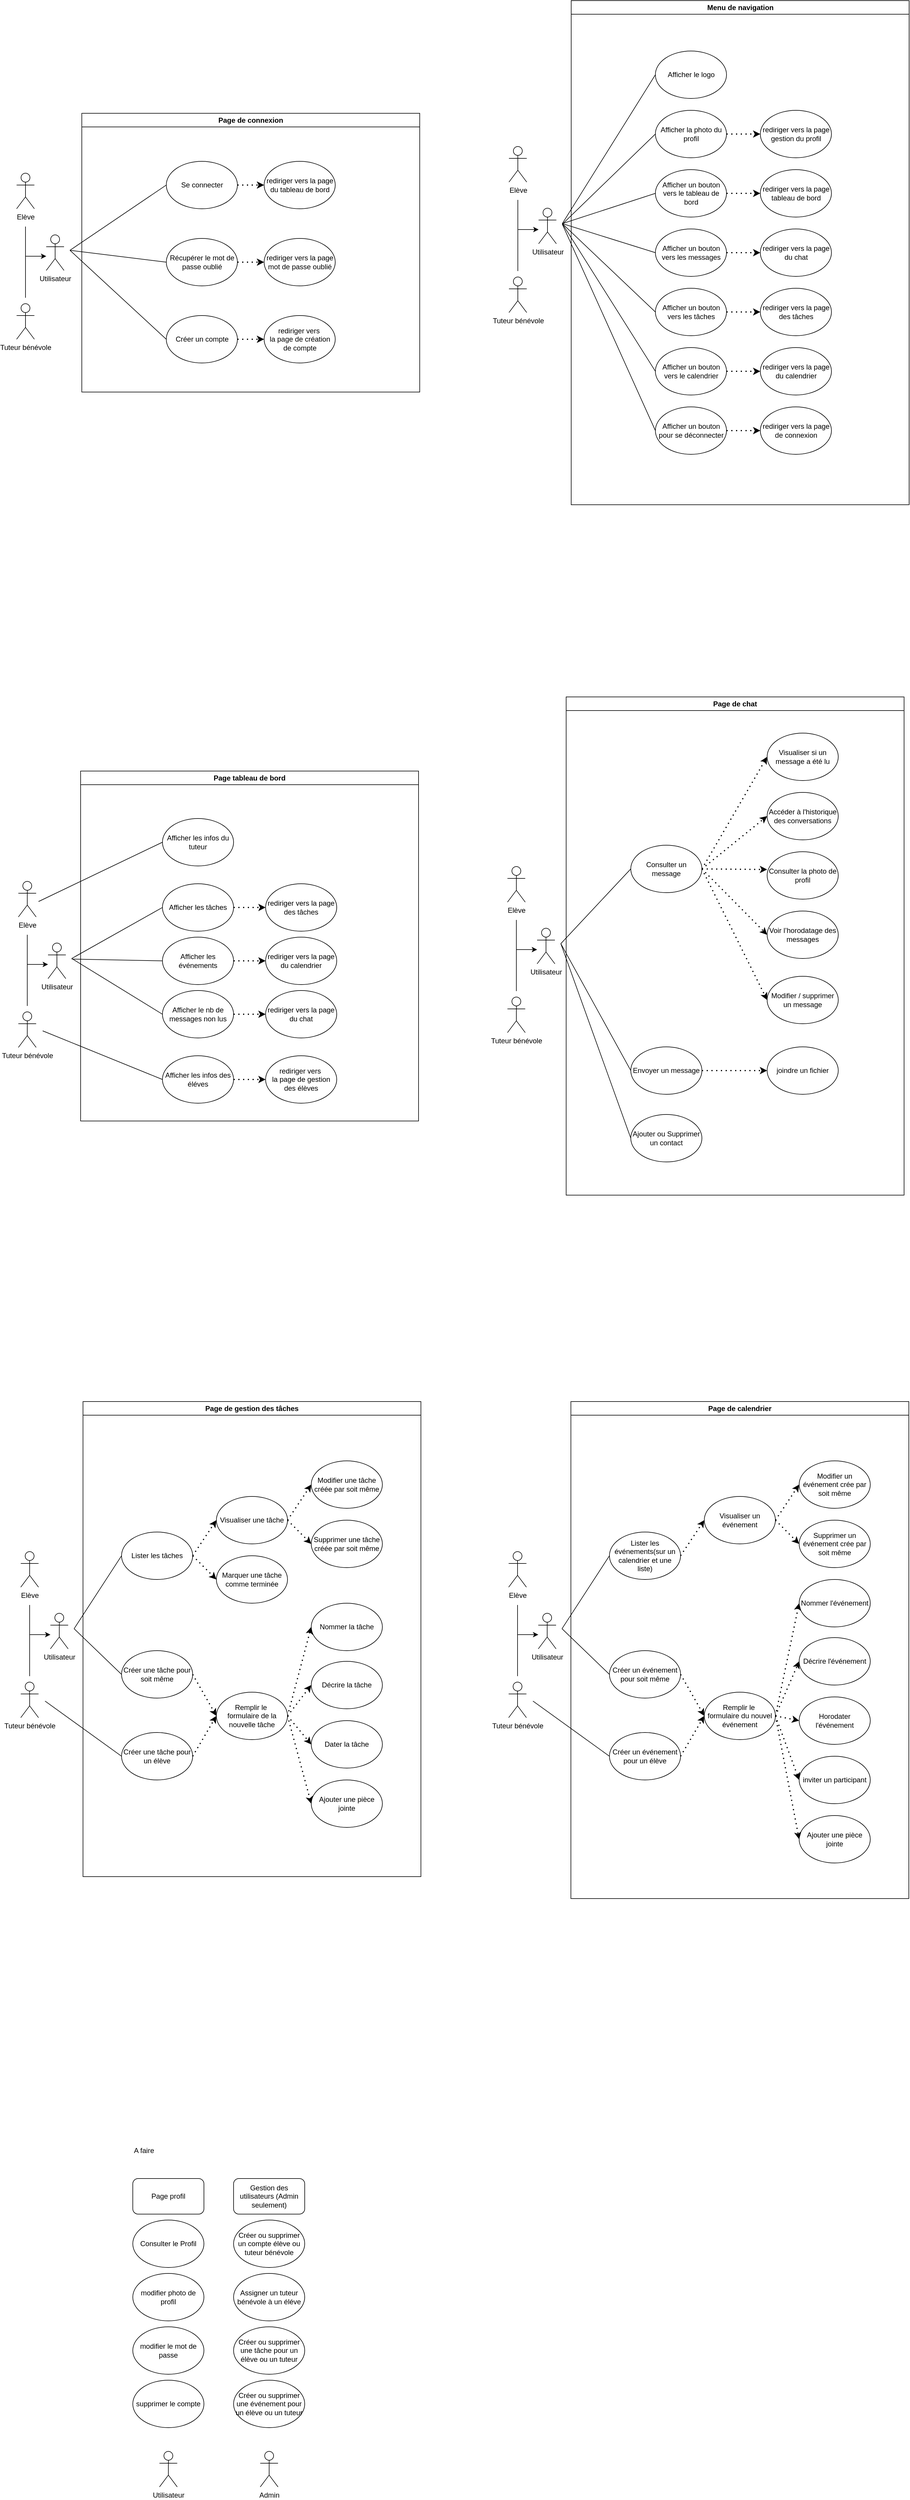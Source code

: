 <mxfile version="24.8.4">
  <diagram name="Page-1" id="br_4SVuqh9ynHlRk782M">
    <mxGraphModel dx="1687" dy="878" grid="1" gridSize="10" guides="1" tooltips="1" connect="1" arrows="1" fold="1" page="1" pageScale="1" pageWidth="827" pageHeight="1169" math="0" shadow="0">
      <root>
        <mxCell id="0" />
        <mxCell id="1" parent="0" />
        <mxCell id="RjCYwGnJJwhe2AQWPHOl-4" value="Page de connexion" style="swimlane;whiteSpace=wrap;html=1;" parent="1" vertex="1">
          <mxGeometry x="183" y="350" width="570" height="470" as="geometry">
            <mxRectangle x="190" y="1519" width="140" height="30" as="alternateBounds" />
          </mxGeometry>
        </mxCell>
        <mxCell id="RjCYwGnJJwhe2AQWPHOl-10" value="Se connecter" style="ellipse;whiteSpace=wrap;html=1;" parent="RjCYwGnJJwhe2AQWPHOl-4" vertex="1">
          <mxGeometry x="142.5" y="81" width="120" height="80" as="geometry" />
        </mxCell>
        <mxCell id="RjCYwGnJJwhe2AQWPHOl-11" value="Récupérer le mot de passe oublié" style="ellipse;whiteSpace=wrap;html=1;" parent="RjCYwGnJJwhe2AQWPHOl-4" vertex="1">
          <mxGeometry x="142.5" y="211" width="120" height="80" as="geometry" />
        </mxCell>
        <mxCell id="RjCYwGnJJwhe2AQWPHOl-12" value="Créer un compte" style="ellipse;whiteSpace=wrap;html=1;" parent="RjCYwGnJJwhe2AQWPHOl-4" vertex="1">
          <mxGeometry x="142.5" y="341" width="120" height="80" as="geometry" />
        </mxCell>
        <mxCell id="Z5YnmbhqOSZUManw7kxR-184" value="rediriger vers la page du tableau de bord" style="ellipse;whiteSpace=wrap;html=1;" vertex="1" parent="RjCYwGnJJwhe2AQWPHOl-4">
          <mxGeometry x="307.5" y="81" width="120" height="80" as="geometry" />
        </mxCell>
        <mxCell id="Z5YnmbhqOSZUManw7kxR-185" value="rediriger vers la page mot de passe oublié" style="ellipse;whiteSpace=wrap;html=1;" vertex="1" parent="RjCYwGnJJwhe2AQWPHOl-4">
          <mxGeometry x="307.5" y="211" width="120" height="80" as="geometry" />
        </mxCell>
        <mxCell id="Z5YnmbhqOSZUManw7kxR-186" value="&lt;div&gt;rediriger vers&amp;nbsp;&lt;/div&gt;&lt;div&gt;la page de création de compte&lt;/div&gt;" style="ellipse;whiteSpace=wrap;html=1;" vertex="1" parent="RjCYwGnJJwhe2AQWPHOl-4">
          <mxGeometry x="307.5" y="341" width="120" height="80" as="geometry" />
        </mxCell>
        <mxCell id="Z5YnmbhqOSZUManw7kxR-187" value="" style="endArrow=classic;dashed=1;html=1;dashPattern=1 3;strokeWidth=2;rounded=0;exitX=1;exitY=0.5;exitDx=0;exitDy=0;entryX=0;entryY=0.5;entryDx=0;entryDy=0;endFill=1;" edge="1" parent="RjCYwGnJJwhe2AQWPHOl-4" source="RjCYwGnJJwhe2AQWPHOl-10" target="Z5YnmbhqOSZUManw7kxR-184">
          <mxGeometry width="50" height="50" relative="1" as="geometry">
            <mxPoint x="237.5" y="89" as="sourcePoint" />
            <mxPoint x="347.5" as="targetPoint" />
          </mxGeometry>
        </mxCell>
        <mxCell id="Z5YnmbhqOSZUManw7kxR-188" value="" style="endArrow=classic;dashed=1;html=1;dashPattern=1 3;strokeWidth=2;rounded=0;exitX=1;exitY=0.5;exitDx=0;exitDy=0;entryX=0;entryY=0.5;entryDx=0;entryDy=0;endFill=1;" edge="1" parent="RjCYwGnJJwhe2AQWPHOl-4" source="RjCYwGnJJwhe2AQWPHOl-11" target="Z5YnmbhqOSZUManw7kxR-185">
          <mxGeometry width="50" height="50" relative="1" as="geometry">
            <mxPoint x="262.5" y="231" as="sourcePoint" />
            <mxPoint x="307.5" y="231" as="targetPoint" />
          </mxGeometry>
        </mxCell>
        <mxCell id="Z5YnmbhqOSZUManw7kxR-189" value="" style="endArrow=classic;dashed=1;html=1;dashPattern=1 3;strokeWidth=2;rounded=0;exitX=1;exitY=0.5;exitDx=0;exitDy=0;entryX=0;entryY=0.5;entryDx=0;entryDy=0;endFill=1;" edge="1" parent="RjCYwGnJJwhe2AQWPHOl-4" source="RjCYwGnJJwhe2AQWPHOl-12" target="Z5YnmbhqOSZUManw7kxR-186">
          <mxGeometry width="50" height="50" relative="1" as="geometry">
            <mxPoint x="272.5" y="351" as="sourcePoint" />
            <mxPoint x="317.5" y="351" as="targetPoint" />
          </mxGeometry>
        </mxCell>
        <mxCell id="RjCYwGnJJwhe2AQWPHOl-13" value="&lt;div&gt;Tuteur bénévole&lt;/div&gt;" style="shape=umlActor;verticalLabelPosition=bottom;verticalAlign=top;html=1;outlineConnect=0;" parent="1" vertex="1">
          <mxGeometry x="73" y="671" width="30" height="60" as="geometry" />
        </mxCell>
        <mxCell id="RjCYwGnJJwhe2AQWPHOl-14" value="Elève" style="shape=umlActor;verticalLabelPosition=bottom;verticalAlign=top;html=1;outlineConnect=0;" parent="1" vertex="1">
          <mxGeometry x="73" y="451" width="30" height="60" as="geometry" />
        </mxCell>
        <mxCell id="RjCYwGnJJwhe2AQWPHOl-15" value="Utilisateur" style="shape=umlActor;verticalLabelPosition=bottom;verticalAlign=top;html=1;outlineConnect=0;" parent="1" vertex="1">
          <mxGeometry x="123" y="555" width="30" height="60" as="geometry" />
        </mxCell>
        <mxCell id="RjCYwGnJJwhe2AQWPHOl-16" value="" style="endArrow=none;html=1;rounded=0;" parent="1" edge="1">
          <mxGeometry width="50" height="50" relative="1" as="geometry">
            <mxPoint x="88" y="661" as="sourcePoint" />
            <mxPoint x="88" y="541" as="targetPoint" />
          </mxGeometry>
        </mxCell>
        <mxCell id="RjCYwGnJJwhe2AQWPHOl-17" value="" style="endArrow=classic;html=1;rounded=0;" parent="1" edge="1">
          <mxGeometry width="50" height="50" relative="1" as="geometry">
            <mxPoint x="88" y="591" as="sourcePoint" />
            <mxPoint x="123" y="591" as="targetPoint" />
          </mxGeometry>
        </mxCell>
        <mxCell id="RjCYwGnJJwhe2AQWPHOl-18" value="" style="endArrow=none;html=1;rounded=0;endFill=0;entryX=0;entryY=0.5;entryDx=0;entryDy=0;" parent="1" target="RjCYwGnJJwhe2AQWPHOl-10" edge="1">
          <mxGeometry width="50" height="50" relative="1" as="geometry">
            <mxPoint x="163" y="581" as="sourcePoint" />
            <mxPoint x="393" y="471" as="targetPoint" />
          </mxGeometry>
        </mxCell>
        <mxCell id="RjCYwGnJJwhe2AQWPHOl-19" value="" style="endArrow=none;html=1;rounded=0;endFill=0;entryX=0;entryY=0.5;entryDx=0;entryDy=0;" parent="1" target="RjCYwGnJJwhe2AQWPHOl-11" edge="1">
          <mxGeometry width="50" height="50" relative="1" as="geometry">
            <mxPoint x="163" y="581" as="sourcePoint" />
            <mxPoint x="393" y="591" as="targetPoint" />
          </mxGeometry>
        </mxCell>
        <mxCell id="RjCYwGnJJwhe2AQWPHOl-20" value="" style="endArrow=none;html=1;rounded=0;endFill=0;entryX=0;entryY=0.5;entryDx=0;entryDy=0;" parent="1" target="RjCYwGnJJwhe2AQWPHOl-12" edge="1">
          <mxGeometry width="50" height="50" relative="1" as="geometry">
            <mxPoint x="163" y="581" as="sourcePoint" />
            <mxPoint x="393" y="731" as="targetPoint" />
          </mxGeometry>
        </mxCell>
        <mxCell id="RjCYwGnJJwhe2AQWPHOl-37" value="Page de chat" style="swimlane;whiteSpace=wrap;html=1;" parent="1" vertex="1">
          <mxGeometry x="1000" y="1334" width="570" height="840" as="geometry">
            <mxRectangle x="1011" y="1519" width="140" height="30" as="alternateBounds" />
          </mxGeometry>
        </mxCell>
        <mxCell id="RjCYwGnJJwhe2AQWPHOl-50" value="Accéder à l&#39;historique des conversations" style="ellipse;whiteSpace=wrap;html=1;" parent="RjCYwGnJJwhe2AQWPHOl-37" vertex="1">
          <mxGeometry x="339" y="161" width="120" height="80" as="geometry" />
        </mxCell>
        <mxCell id="RjCYwGnJJwhe2AQWPHOl-51" value="Ajouter ou Supprimer un contact" style="ellipse;whiteSpace=wrap;html=1;" parent="RjCYwGnJJwhe2AQWPHOl-37" vertex="1">
          <mxGeometry x="109" y="704" width="120" height="80" as="geometry" />
        </mxCell>
        <mxCell id="RjCYwGnJJwhe2AQWPHOl-52" value="Consulter la photo de profil" style="ellipse;whiteSpace=wrap;html=1;" parent="RjCYwGnJJwhe2AQWPHOl-37" vertex="1">
          <mxGeometry x="339" y="261" width="120" height="80" as="geometry" />
        </mxCell>
        <mxCell id="RjCYwGnJJwhe2AQWPHOl-53" value="Visualiser si un message a été lu" style="ellipse;whiteSpace=wrap;html=1;" parent="RjCYwGnJJwhe2AQWPHOl-37" vertex="1">
          <mxGeometry x="339" y="61" width="120" height="80" as="geometry" />
        </mxCell>
        <mxCell id="RjCYwGnJJwhe2AQWPHOl-54" value="Voir l’horodatage des messages" style="ellipse;whiteSpace=wrap;html=1;" parent="RjCYwGnJJwhe2AQWPHOl-37" vertex="1">
          <mxGeometry x="339" y="361" width="120" height="80" as="geometry" />
        </mxCell>
        <mxCell id="RjCYwGnJJwhe2AQWPHOl-56" value="Consulter un message" style="ellipse;whiteSpace=wrap;html=1;" parent="RjCYwGnJJwhe2AQWPHOl-37" vertex="1">
          <mxGeometry x="109" y="250" width="120" height="80" as="geometry" />
        </mxCell>
        <mxCell id="RjCYwGnJJwhe2AQWPHOl-57" value="" style="endArrow=classic;dashed=1;html=1;dashPattern=1 3;strokeWidth=2;rounded=0;exitX=1;exitY=0.5;exitDx=0;exitDy=0;entryX=0;entryY=0.5;entryDx=0;entryDy=0;endFill=1;" parent="RjCYwGnJJwhe2AQWPHOl-37" source="RjCYwGnJJwhe2AQWPHOl-56" target="RjCYwGnJJwhe2AQWPHOl-53" edge="1">
          <mxGeometry width="50" height="50" relative="1" as="geometry">
            <mxPoint x="269" y="131" as="sourcePoint" />
            <mxPoint x="319" y="81" as="targetPoint" />
          </mxGeometry>
        </mxCell>
        <mxCell id="RjCYwGnJJwhe2AQWPHOl-58" value="" style="endArrow=classic;dashed=1;html=1;dashPattern=1 3;strokeWidth=2;rounded=0;exitX=1;exitY=0.5;exitDx=0;exitDy=0;entryX=0;entryY=0.5;entryDx=0;entryDy=0;endFill=1;" parent="RjCYwGnJJwhe2AQWPHOl-37" source="RjCYwGnJJwhe2AQWPHOl-56" target="RjCYwGnJJwhe2AQWPHOl-50" edge="1">
          <mxGeometry width="50" height="50" relative="1" as="geometry">
            <mxPoint x="240" y="235" as="sourcePoint" />
            <mxPoint x="349" y="201" as="targetPoint" />
          </mxGeometry>
        </mxCell>
        <mxCell id="RjCYwGnJJwhe2AQWPHOl-59" value="" style="endArrow=classic;dashed=1;html=1;dashPattern=1 3;strokeWidth=2;rounded=0;exitX=1;exitY=0.5;exitDx=0;exitDy=0;entryX=0;entryY=0.375;entryDx=0;entryDy=0;entryPerimeter=0;endFill=1;" parent="RjCYwGnJJwhe2AQWPHOl-37" source="RjCYwGnJJwhe2AQWPHOl-56" target="RjCYwGnJJwhe2AQWPHOl-52" edge="1">
          <mxGeometry width="50" height="50" relative="1" as="geometry">
            <mxPoint x="240" y="245" as="sourcePoint" />
            <mxPoint x="349" y="211" as="targetPoint" />
          </mxGeometry>
        </mxCell>
        <mxCell id="RjCYwGnJJwhe2AQWPHOl-60" value="" style="endArrow=classic;dashed=1;html=1;dashPattern=1 3;strokeWidth=2;rounded=0;exitX=1;exitY=0.5;exitDx=0;exitDy=0;entryX=0;entryY=0.5;entryDx=0;entryDy=0;endFill=1;" parent="RjCYwGnJJwhe2AQWPHOl-37" source="RjCYwGnJJwhe2AQWPHOl-56" target="RjCYwGnJJwhe2AQWPHOl-54" edge="1">
          <mxGeometry width="50" height="50" relative="1" as="geometry">
            <mxPoint x="240" y="245" as="sourcePoint" />
            <mxPoint x="349" y="301" as="targetPoint" />
          </mxGeometry>
        </mxCell>
        <mxCell id="RjCYwGnJJwhe2AQWPHOl-49" value="Envoyer un message" style="ellipse;whiteSpace=wrap;html=1;" parent="RjCYwGnJJwhe2AQWPHOl-37" vertex="1">
          <mxGeometry x="109" y="590" width="120" height="80" as="geometry" />
        </mxCell>
        <mxCell id="Z5YnmbhqOSZUManw7kxR-1" value="Modifier / supprimer un message" style="ellipse;whiteSpace=wrap;html=1;" vertex="1" parent="RjCYwGnJJwhe2AQWPHOl-37">
          <mxGeometry x="339" y="471" width="120" height="80" as="geometry" />
        </mxCell>
        <mxCell id="Z5YnmbhqOSZUManw7kxR-2" value="" style="endArrow=classic;dashed=1;html=1;dashPattern=1 3;strokeWidth=2;rounded=0;exitX=1;exitY=0.5;exitDx=0;exitDy=0;entryX=0;entryY=0.5;entryDx=0;entryDy=0;endFill=1;" edge="1" parent="RjCYwGnJJwhe2AQWPHOl-37" source="RjCYwGnJJwhe2AQWPHOl-56" target="Z5YnmbhqOSZUManw7kxR-1">
          <mxGeometry width="50" height="50" relative="1" as="geometry">
            <mxPoint x="219" y="318" as="sourcePoint" />
            <mxPoint x="329" y="484" as="targetPoint" />
          </mxGeometry>
        </mxCell>
        <mxCell id="Z5YnmbhqOSZUManw7kxR-4" value="joindre un fichier" style="ellipse;whiteSpace=wrap;html=1;" vertex="1" parent="RjCYwGnJJwhe2AQWPHOl-37">
          <mxGeometry x="339" y="590" width="120" height="80" as="geometry" />
        </mxCell>
        <mxCell id="Z5YnmbhqOSZUManw7kxR-5" value="" style="endArrow=classic;dashed=1;html=1;dashPattern=1 3;strokeWidth=2;rounded=0;exitX=1;exitY=0.5;exitDx=0;exitDy=0;entryX=0;entryY=0.5;entryDx=0;entryDy=0;endFill=1;" edge="1" parent="RjCYwGnJJwhe2AQWPHOl-37" source="RjCYwGnJJwhe2AQWPHOl-49" target="Z5YnmbhqOSZUManw7kxR-4">
          <mxGeometry width="50" height="50" relative="1" as="geometry">
            <mxPoint x="199" y="301" as="sourcePoint" />
            <mxPoint x="309" y="577" as="targetPoint" />
          </mxGeometry>
        </mxCell>
        <mxCell id="RjCYwGnJJwhe2AQWPHOl-41" value="&lt;div&gt;Tuteur bénévole&lt;/div&gt;" style="shape=umlActor;verticalLabelPosition=bottom;verticalAlign=top;html=1;outlineConnect=0;" parent="1" vertex="1">
          <mxGeometry x="901" y="1840" width="30" height="60" as="geometry" />
        </mxCell>
        <mxCell id="RjCYwGnJJwhe2AQWPHOl-42" value="Elève" style="shape=umlActor;verticalLabelPosition=bottom;verticalAlign=top;html=1;outlineConnect=0;" parent="1" vertex="1">
          <mxGeometry x="901" y="1620" width="30" height="60" as="geometry" />
        </mxCell>
        <mxCell id="RjCYwGnJJwhe2AQWPHOl-43" value="Utilisateur" style="shape=umlActor;verticalLabelPosition=bottom;verticalAlign=top;html=1;outlineConnect=0;" parent="1" vertex="1">
          <mxGeometry x="951" y="1724" width="30" height="60" as="geometry" />
        </mxCell>
        <mxCell id="RjCYwGnJJwhe2AQWPHOl-44" value="" style="endArrow=none;html=1;rounded=0;" parent="1" edge="1">
          <mxGeometry width="50" height="50" relative="1" as="geometry">
            <mxPoint x="916" y="1830" as="sourcePoint" />
            <mxPoint x="916" y="1710" as="targetPoint" />
          </mxGeometry>
        </mxCell>
        <mxCell id="RjCYwGnJJwhe2AQWPHOl-45" value="" style="endArrow=classic;html=1;rounded=0;" parent="1" edge="1">
          <mxGeometry width="50" height="50" relative="1" as="geometry">
            <mxPoint x="916" y="1760" as="sourcePoint" />
            <mxPoint x="951" y="1760" as="targetPoint" />
          </mxGeometry>
        </mxCell>
        <mxCell id="RjCYwGnJJwhe2AQWPHOl-46" value="" style="endArrow=none;html=1;rounded=0;endFill=0;entryX=0;entryY=0.5;entryDx=0;entryDy=0;" parent="1" target="RjCYwGnJJwhe2AQWPHOl-49" edge="1">
          <mxGeometry width="50" height="50" relative="1" as="geometry">
            <mxPoint x="991" y="1750" as="sourcePoint" />
            <mxPoint x="1040" y="1710" as="targetPoint" />
          </mxGeometry>
        </mxCell>
        <mxCell id="RjCYwGnJJwhe2AQWPHOl-47" value="" style="endArrow=none;html=1;rounded=0;endFill=0;entryX=0;entryY=0.5;entryDx=0;entryDy=0;" parent="1" target="RjCYwGnJJwhe2AQWPHOl-56" edge="1">
          <mxGeometry width="50" height="50" relative="1" as="geometry">
            <mxPoint x="991" y="1750" as="sourcePoint" />
            <mxPoint x="1040" y="1750" as="targetPoint" />
          </mxGeometry>
        </mxCell>
        <mxCell id="RjCYwGnJJwhe2AQWPHOl-48" value="" style="endArrow=none;html=1;rounded=0;endFill=0;entryX=0;entryY=0.5;entryDx=0;entryDy=0;" parent="1" target="RjCYwGnJJwhe2AQWPHOl-51" edge="1">
          <mxGeometry width="50" height="50" relative="1" as="geometry">
            <mxPoint x="991" y="1750" as="sourcePoint" />
            <mxPoint x="1040" y="1790" as="targetPoint" />
          </mxGeometry>
        </mxCell>
        <mxCell id="Z5YnmbhqOSZUManw7kxR-7" value="Page de gestion des tâches" style="swimlane;whiteSpace=wrap;html=1;" vertex="1" parent="1">
          <mxGeometry x="185" y="2522" width="570" height="801" as="geometry">
            <mxRectangle x="1011" y="1519" width="140" height="30" as="alternateBounds" />
          </mxGeometry>
        </mxCell>
        <mxCell id="Z5YnmbhqOSZUManw7kxR-14" value="" style="endArrow=classic;dashed=1;html=1;dashPattern=1 3;strokeWidth=2;rounded=0;exitX=1;exitY=0.5;exitDx=0;exitDy=0;entryX=0;entryY=0.5;entryDx=0;entryDy=0;endFill=1;" edge="1" parent="Z5YnmbhqOSZUManw7kxR-7" source="Z5YnmbhqOSZUManw7kxR-31" target="Z5YnmbhqOSZUManw7kxR-32">
          <mxGeometry width="50" height="50" relative="1" as="geometry">
            <mxPoint x="238" y="272" as="sourcePoint" />
            <mxPoint x="348" y="83" as="targetPoint" />
          </mxGeometry>
        </mxCell>
        <mxCell id="Z5YnmbhqOSZUManw7kxR-15" value="" style="endArrow=classic;dashed=1;html=1;dashPattern=1 3;strokeWidth=2;rounded=0;exitX=1;exitY=0.5;exitDx=0;exitDy=0;entryX=0;entryY=0.5;entryDx=0;entryDy=0;endFill=1;" edge="1" parent="Z5YnmbhqOSZUManw7kxR-7" source="Z5YnmbhqOSZUManw7kxR-31" target="Z5YnmbhqOSZUManw7kxR-36">
          <mxGeometry width="50" height="50" relative="1" as="geometry">
            <mxPoint x="238" y="272" as="sourcePoint" />
            <mxPoint x="348" y="183" as="targetPoint" />
          </mxGeometry>
        </mxCell>
        <mxCell id="Z5YnmbhqOSZUManw7kxR-31" value="Lister les tâches" style="ellipse;whiteSpace=wrap;html=1;" vertex="1" parent="Z5YnmbhqOSZUManw7kxR-7">
          <mxGeometry x="65" y="220" width="120" height="80" as="geometry" />
        </mxCell>
        <mxCell id="Z5YnmbhqOSZUManw7kxR-32" value="Visualiser une tâche" style="ellipse;whiteSpace=wrap;html=1;" vertex="1" parent="Z5YnmbhqOSZUManw7kxR-7">
          <mxGeometry x="225" y="160" width="120" height="80" as="geometry" />
        </mxCell>
        <mxCell id="Z5YnmbhqOSZUManw7kxR-33" value="Créer une tâche pour un élève" style="ellipse;whiteSpace=wrap;html=1;" vertex="1" parent="Z5YnmbhqOSZUManw7kxR-7">
          <mxGeometry x="65" y="558" width="120" height="80" as="geometry" />
        </mxCell>
        <mxCell id="Z5YnmbhqOSZUManw7kxR-36" value="Marquer une tâche comme terminée" style="ellipse;whiteSpace=wrap;html=1;" vertex="1" parent="Z5YnmbhqOSZUManw7kxR-7">
          <mxGeometry x="225" y="260" width="120" height="80" as="geometry" />
        </mxCell>
        <mxCell id="Z5YnmbhqOSZUManw7kxR-35" value="Créer une tâche pour soit même" style="ellipse;whiteSpace=wrap;html=1;" vertex="1" parent="Z5YnmbhqOSZUManw7kxR-7">
          <mxGeometry x="65" y="420" width="120" height="80" as="geometry" />
        </mxCell>
        <mxCell id="Z5YnmbhqOSZUManw7kxR-39" value="Ajouter une pièce jointe" style="ellipse;whiteSpace=wrap;html=1;" vertex="1" parent="Z5YnmbhqOSZUManw7kxR-7">
          <mxGeometry x="385" y="638" width="120" height="80" as="geometry" />
        </mxCell>
        <mxCell id="Z5YnmbhqOSZUManw7kxR-40" value="Décrire la tâche" style="ellipse;whiteSpace=wrap;html=1;" vertex="1" parent="Z5YnmbhqOSZUManw7kxR-7">
          <mxGeometry x="385" y="438" width="120" height="80" as="geometry" />
        </mxCell>
        <mxCell id="Z5YnmbhqOSZUManw7kxR-41" value="Nommer la tâche" style="ellipse;whiteSpace=wrap;html=1;" vertex="1" parent="Z5YnmbhqOSZUManw7kxR-7">
          <mxGeometry x="385" y="340" width="120" height="80" as="geometry" />
        </mxCell>
        <mxCell id="Z5YnmbhqOSZUManw7kxR-44" value="" style="endArrow=classic;dashed=1;html=1;dashPattern=1 3;strokeWidth=2;rounded=0;endFill=1;exitX=1;exitY=0.5;exitDx=0;exitDy=0;entryX=0;entryY=0.5;entryDx=0;entryDy=0;" edge="1" parent="Z5YnmbhqOSZUManw7kxR-7" source="Z5YnmbhqOSZUManw7kxR-60" target="Z5YnmbhqOSZUManw7kxR-41">
          <mxGeometry width="50" height="50" relative="1" as="geometry">
            <mxPoint x="245" y="388.67" as="sourcePoint" />
            <mxPoint x="355" y="388.67" as="targetPoint" />
          </mxGeometry>
        </mxCell>
        <mxCell id="Z5YnmbhqOSZUManw7kxR-45" value="" style="endArrow=classic;dashed=1;html=1;dashPattern=1 3;strokeWidth=2;rounded=0;endFill=1;exitX=1;exitY=0.5;exitDx=0;exitDy=0;entryX=0;entryY=0.5;entryDx=0;entryDy=0;" edge="1" parent="Z5YnmbhqOSZUManw7kxR-7" source="Z5YnmbhqOSZUManw7kxR-60" target="Z5YnmbhqOSZUManw7kxR-40">
          <mxGeometry width="50" height="50" relative="1" as="geometry">
            <mxPoint x="245" y="410" as="sourcePoint" />
            <mxPoint x="355" y="340" as="targetPoint" />
          </mxGeometry>
        </mxCell>
        <mxCell id="Z5YnmbhqOSZUManw7kxR-46" value="" style="endArrow=classic;dashed=1;html=1;dashPattern=1 3;strokeWidth=2;rounded=0;endFill=1;exitX=1;exitY=0.5;exitDx=0;exitDy=0;entryX=0;entryY=0.5;entryDx=0;entryDy=0;" edge="1" parent="Z5YnmbhqOSZUManw7kxR-7" source="Z5YnmbhqOSZUManw7kxR-60" target="Z5YnmbhqOSZUManw7kxR-39">
          <mxGeometry width="50" height="50" relative="1" as="geometry">
            <mxPoint x="233" y="450" as="sourcePoint" />
            <mxPoint x="343" y="480" as="targetPoint" />
          </mxGeometry>
        </mxCell>
        <mxCell id="Z5YnmbhqOSZUManw7kxR-47" value="Dater la tâche" style="ellipse;whiteSpace=wrap;html=1;" vertex="1" parent="Z5YnmbhqOSZUManw7kxR-7">
          <mxGeometry x="385" y="538" width="120" height="80" as="geometry" />
        </mxCell>
        <mxCell id="Z5YnmbhqOSZUManw7kxR-48" value="" style="endArrow=classic;dashed=1;html=1;dashPattern=1 3;strokeWidth=2;rounded=0;endFill=1;exitX=1;exitY=0.5;exitDx=0;exitDy=0;entryX=0;entryY=0.5;entryDx=0;entryDy=0;" edge="1" parent="Z5YnmbhqOSZUManw7kxR-7" source="Z5YnmbhqOSZUManw7kxR-60" target="Z5YnmbhqOSZUManw7kxR-47">
          <mxGeometry width="50" height="50" relative="1" as="geometry">
            <mxPoint x="275" y="430" as="sourcePoint" />
            <mxPoint x="385" y="670" as="targetPoint" />
          </mxGeometry>
        </mxCell>
        <mxCell id="Z5YnmbhqOSZUManw7kxR-37" value="Modifier une tâche créée par soit même" style="ellipse;whiteSpace=wrap;html=1;" vertex="1" parent="Z5YnmbhqOSZUManw7kxR-7">
          <mxGeometry x="385" y="100" width="120" height="80" as="geometry" />
        </mxCell>
        <mxCell id="Z5YnmbhqOSZUManw7kxR-17" value="" style="endArrow=classic;dashed=1;html=1;dashPattern=1 3;strokeWidth=2;rounded=0;exitX=1;exitY=0.5;exitDx=0;exitDy=0;entryX=0;entryY=0.5;entryDx=0;entryDy=0;endFill=1;" edge="1" parent="Z5YnmbhqOSZUManw7kxR-7" source="Z5YnmbhqOSZUManw7kxR-32" target="Z5YnmbhqOSZUManw7kxR-37">
          <mxGeometry width="50" height="50" relative="1" as="geometry">
            <mxPoint x="238" y="272" as="sourcePoint" />
            <mxPoint x="348" y="383" as="targetPoint" />
          </mxGeometry>
        </mxCell>
        <mxCell id="Z5YnmbhqOSZUManw7kxR-34" value="Supprimer une tâche créée par soit même" style="ellipse;whiteSpace=wrap;html=1;" vertex="1" parent="Z5YnmbhqOSZUManw7kxR-7">
          <mxGeometry x="385" y="200" width="120" height="80" as="geometry" />
        </mxCell>
        <mxCell id="Z5YnmbhqOSZUManw7kxR-20" value="" style="endArrow=classic;dashed=1;html=1;dashPattern=1 3;strokeWidth=2;rounded=0;exitX=1;exitY=0.5;exitDx=0;exitDy=0;endFill=1;entryX=0;entryY=0.5;entryDx=0;entryDy=0;" edge="1" parent="Z5YnmbhqOSZUManw7kxR-7" source="Z5YnmbhqOSZUManw7kxR-32" target="Z5YnmbhqOSZUManw7kxR-34">
          <mxGeometry width="50" height="50" relative="1" as="geometry">
            <mxPoint x="238" y="272" as="sourcePoint" />
            <mxPoint x="345" y="500" as="targetPoint" />
          </mxGeometry>
        </mxCell>
        <mxCell id="Z5YnmbhqOSZUManw7kxR-56" value="" style="endArrow=classic;dashed=1;html=1;dashPattern=1 3;strokeWidth=2;rounded=0;endFill=1;exitX=1;exitY=0.5;exitDx=0;exitDy=0;entryX=0;entryY=0.5;entryDx=0;entryDy=0;" edge="1" parent="Z5YnmbhqOSZUManw7kxR-7" source="Z5YnmbhqOSZUManw7kxR-33" target="Z5YnmbhqOSZUManw7kxR-60">
          <mxGeometry width="50" height="50" relative="1" as="geometry">
            <mxPoint x="175" y="648" as="sourcePoint" />
            <mxPoint x="225" y="595" as="targetPoint" />
          </mxGeometry>
        </mxCell>
        <mxCell id="Z5YnmbhqOSZUManw7kxR-60" value="&lt;div&gt;Remplir le&amp;nbsp;&lt;/div&gt;&lt;div&gt;formulaire de la nouvelle tâche&lt;/div&gt;" style="ellipse;whiteSpace=wrap;html=1;" vertex="1" parent="Z5YnmbhqOSZUManw7kxR-7">
          <mxGeometry x="225" y="490" width="120" height="80" as="geometry" />
        </mxCell>
        <mxCell id="Z5YnmbhqOSZUManw7kxR-61" value="" style="endArrow=classic;dashed=1;html=1;dashPattern=1 3;strokeWidth=2;rounded=0;endFill=1;exitX=1;exitY=0.5;exitDx=0;exitDy=0;entryX=0;entryY=0.5;entryDx=0;entryDy=0;" edge="1" parent="Z5YnmbhqOSZUManw7kxR-7" source="Z5YnmbhqOSZUManw7kxR-35" target="Z5YnmbhqOSZUManw7kxR-60">
          <mxGeometry width="50" height="50" relative="1" as="geometry">
            <mxPoint x="265" y="374" as="sourcePoint" />
            <mxPoint x="145" y="199" as="targetPoint" />
          </mxGeometry>
        </mxCell>
        <mxCell id="Z5YnmbhqOSZUManw7kxR-23" value="&lt;div&gt;Tuteur bénévole&lt;/div&gt;" style="shape=umlActor;verticalLabelPosition=bottom;verticalAlign=top;html=1;outlineConnect=0;" vertex="1" parent="1">
          <mxGeometry x="80" y="2995" width="30" height="60" as="geometry" />
        </mxCell>
        <mxCell id="Z5YnmbhqOSZUManw7kxR-24" value="Elève" style="shape=umlActor;verticalLabelPosition=bottom;verticalAlign=top;html=1;outlineConnect=0;" vertex="1" parent="1">
          <mxGeometry x="80" y="2775" width="30" height="60" as="geometry" />
        </mxCell>
        <mxCell id="Z5YnmbhqOSZUManw7kxR-25" value="Utilisateur" style="shape=umlActor;verticalLabelPosition=bottom;verticalAlign=top;html=1;outlineConnect=0;" vertex="1" parent="1">
          <mxGeometry x="130" y="2879" width="30" height="60" as="geometry" />
        </mxCell>
        <mxCell id="Z5YnmbhqOSZUManw7kxR-26" value="" style="endArrow=none;html=1;rounded=0;" edge="1" parent="1">
          <mxGeometry width="50" height="50" relative="1" as="geometry">
            <mxPoint x="95" y="2985" as="sourcePoint" />
            <mxPoint x="95" y="2865" as="targetPoint" />
          </mxGeometry>
        </mxCell>
        <mxCell id="Z5YnmbhqOSZUManw7kxR-27" value="" style="endArrow=classic;html=1;rounded=0;" edge="1" parent="1">
          <mxGeometry width="50" height="50" relative="1" as="geometry">
            <mxPoint x="95" y="2915" as="sourcePoint" />
            <mxPoint x="130" y="2915" as="targetPoint" />
          </mxGeometry>
        </mxCell>
        <mxCell id="Z5YnmbhqOSZUManw7kxR-28" value="" style="endArrow=none;html=1;rounded=0;endFill=0;entryX=0;entryY=0.5;entryDx=0;entryDy=0;" edge="1" parent="1" target="Z5YnmbhqOSZUManw7kxR-35">
          <mxGeometry width="50" height="50" relative="1" as="geometry">
            <mxPoint x="170" y="2905" as="sourcePoint" />
            <mxPoint x="288" y="3119" as="targetPoint" />
          </mxGeometry>
        </mxCell>
        <mxCell id="Z5YnmbhqOSZUManw7kxR-29" value="" style="endArrow=none;html=1;rounded=0;endFill=0;entryX=0;entryY=0.5;entryDx=0;entryDy=0;" edge="1" parent="1" target="Z5YnmbhqOSZUManw7kxR-31">
          <mxGeometry width="50" height="50" relative="1" as="geometry">
            <mxPoint x="170" y="2905" as="sourcePoint" />
            <mxPoint x="261" y="2747" as="targetPoint" />
          </mxGeometry>
        </mxCell>
        <mxCell id="Z5YnmbhqOSZUManw7kxR-30" value="" style="endArrow=none;html=1;rounded=0;endFill=0;entryX=0;entryY=0.5;entryDx=0;entryDy=0;" edge="1" parent="1" target="Z5YnmbhqOSZUManw7kxR-33">
          <mxGeometry width="50" height="50" relative="1" as="geometry">
            <mxPoint x="121" y="3027" as="sourcePoint" />
            <mxPoint x="288" y="3233" as="targetPoint" />
          </mxGeometry>
        </mxCell>
        <mxCell id="Z5YnmbhqOSZUManw7kxR-62" value="Page de calendrier" style="swimlane;whiteSpace=wrap;html=1;" vertex="1" parent="1">
          <mxGeometry x="1008" y="2522" width="570" height="838" as="geometry">
            <mxRectangle x="1011" y="1519" width="140" height="30" as="alternateBounds" />
          </mxGeometry>
        </mxCell>
        <mxCell id="Z5YnmbhqOSZUManw7kxR-63" value="" style="endArrow=classic;dashed=1;html=1;dashPattern=1 3;strokeWidth=2;rounded=0;exitX=1;exitY=0.5;exitDx=0;exitDy=0;entryX=0;entryY=0.5;entryDx=0;entryDy=0;endFill=1;" edge="1" parent="Z5YnmbhqOSZUManw7kxR-62" source="Z5YnmbhqOSZUManw7kxR-65" target="Z5YnmbhqOSZUManw7kxR-66">
          <mxGeometry width="50" height="50" relative="1" as="geometry">
            <mxPoint x="238" y="272" as="sourcePoint" />
            <mxPoint x="348" y="83" as="targetPoint" />
          </mxGeometry>
        </mxCell>
        <mxCell id="Z5YnmbhqOSZUManw7kxR-65" value="Lister les événements(sur un calendrier et une liste)" style="ellipse;whiteSpace=wrap;html=1;" vertex="1" parent="Z5YnmbhqOSZUManw7kxR-62">
          <mxGeometry x="65" y="220" width="120" height="80" as="geometry" />
        </mxCell>
        <mxCell id="Z5YnmbhqOSZUManw7kxR-66" value="Visualiser un événement" style="ellipse;whiteSpace=wrap;html=1;" vertex="1" parent="Z5YnmbhqOSZUManw7kxR-62">
          <mxGeometry x="225" y="160" width="120" height="80" as="geometry" />
        </mxCell>
        <mxCell id="Z5YnmbhqOSZUManw7kxR-67" value="Créer un événement pour un élève" style="ellipse;whiteSpace=wrap;html=1;" vertex="1" parent="Z5YnmbhqOSZUManw7kxR-62">
          <mxGeometry x="65" y="558" width="120" height="80" as="geometry" />
        </mxCell>
        <mxCell id="Z5YnmbhqOSZUManw7kxR-69" value="Créer&amp;nbsp;un événement pour soit même" style="ellipse;whiteSpace=wrap;html=1;" vertex="1" parent="Z5YnmbhqOSZUManw7kxR-62">
          <mxGeometry x="65" y="420" width="120" height="80" as="geometry" />
        </mxCell>
        <mxCell id="Z5YnmbhqOSZUManw7kxR-70" value="Ajouter une pièce jointe" style="ellipse;whiteSpace=wrap;html=1;" vertex="1" parent="Z5YnmbhqOSZUManw7kxR-62">
          <mxGeometry x="385" y="698" width="120" height="80" as="geometry" />
        </mxCell>
        <mxCell id="Z5YnmbhqOSZUManw7kxR-71" value="Décrire l&#39;événement" style="ellipse;whiteSpace=wrap;html=1;" vertex="1" parent="Z5YnmbhqOSZUManw7kxR-62">
          <mxGeometry x="385" y="398" width="120" height="80" as="geometry" />
        </mxCell>
        <mxCell id="Z5YnmbhqOSZUManw7kxR-72" value="Nommer l&#39;événement" style="ellipse;whiteSpace=wrap;html=1;" vertex="1" parent="Z5YnmbhqOSZUManw7kxR-62">
          <mxGeometry x="385" y="300" width="120" height="80" as="geometry" />
        </mxCell>
        <mxCell id="Z5YnmbhqOSZUManw7kxR-73" value="" style="endArrow=classic;dashed=1;html=1;dashPattern=1 3;strokeWidth=2;rounded=0;endFill=1;exitX=1;exitY=0.5;exitDx=0;exitDy=0;entryX=0;entryY=0.5;entryDx=0;entryDy=0;" edge="1" parent="Z5YnmbhqOSZUManw7kxR-62" source="Z5YnmbhqOSZUManw7kxR-83" target="Z5YnmbhqOSZUManw7kxR-72">
          <mxGeometry width="50" height="50" relative="1" as="geometry">
            <mxPoint x="245" y="388.67" as="sourcePoint" />
            <mxPoint x="355" y="388.67" as="targetPoint" />
          </mxGeometry>
        </mxCell>
        <mxCell id="Z5YnmbhqOSZUManw7kxR-74" value="" style="endArrow=classic;dashed=1;html=1;dashPattern=1 3;strokeWidth=2;rounded=0;endFill=1;exitX=1;exitY=0.5;exitDx=0;exitDy=0;entryX=0;entryY=0.5;entryDx=0;entryDy=0;" edge="1" parent="Z5YnmbhqOSZUManw7kxR-62" source="Z5YnmbhqOSZUManw7kxR-83" target="Z5YnmbhqOSZUManw7kxR-71">
          <mxGeometry width="50" height="50" relative="1" as="geometry">
            <mxPoint x="245" y="410" as="sourcePoint" />
            <mxPoint x="355" y="340" as="targetPoint" />
          </mxGeometry>
        </mxCell>
        <mxCell id="Z5YnmbhqOSZUManw7kxR-75" value="" style="endArrow=classic;dashed=1;html=1;dashPattern=1 3;strokeWidth=2;rounded=0;endFill=1;exitX=1;exitY=0.5;exitDx=0;exitDy=0;entryX=0;entryY=0.5;entryDx=0;entryDy=0;" edge="1" parent="Z5YnmbhqOSZUManw7kxR-62" source="Z5YnmbhqOSZUManw7kxR-83" target="Z5YnmbhqOSZUManw7kxR-70">
          <mxGeometry width="50" height="50" relative="1" as="geometry">
            <mxPoint x="233" y="450" as="sourcePoint" />
            <mxPoint x="343" y="480" as="targetPoint" />
          </mxGeometry>
        </mxCell>
        <mxCell id="Z5YnmbhqOSZUManw7kxR-76" value="&lt;div&gt;Horodater&lt;/div&gt;&lt;div&gt;l&#39;événement&lt;/div&gt;" style="ellipse;whiteSpace=wrap;html=1;" vertex="1" parent="Z5YnmbhqOSZUManw7kxR-62">
          <mxGeometry x="385" y="498" width="120" height="80" as="geometry" />
        </mxCell>
        <mxCell id="Z5YnmbhqOSZUManw7kxR-77" value="" style="endArrow=classic;dashed=1;html=1;dashPattern=1 3;strokeWidth=2;rounded=0;endFill=1;exitX=1;exitY=0.5;exitDx=0;exitDy=0;entryX=0;entryY=0.5;entryDx=0;entryDy=0;" edge="1" parent="Z5YnmbhqOSZUManw7kxR-62" source="Z5YnmbhqOSZUManw7kxR-83" target="Z5YnmbhqOSZUManw7kxR-76">
          <mxGeometry width="50" height="50" relative="1" as="geometry">
            <mxPoint x="275" y="430" as="sourcePoint" />
            <mxPoint x="385" y="670" as="targetPoint" />
          </mxGeometry>
        </mxCell>
        <mxCell id="Z5YnmbhqOSZUManw7kxR-78" value="Modifier un événement crée par soit même" style="ellipse;whiteSpace=wrap;html=1;" vertex="1" parent="Z5YnmbhqOSZUManw7kxR-62">
          <mxGeometry x="385" y="100" width="120" height="80" as="geometry" />
        </mxCell>
        <mxCell id="Z5YnmbhqOSZUManw7kxR-79" value="" style="endArrow=classic;dashed=1;html=1;dashPattern=1 3;strokeWidth=2;rounded=0;exitX=1;exitY=0.5;exitDx=0;exitDy=0;entryX=0;entryY=0.5;entryDx=0;entryDy=0;endFill=1;" edge="1" parent="Z5YnmbhqOSZUManw7kxR-62" source="Z5YnmbhqOSZUManw7kxR-66" target="Z5YnmbhqOSZUManw7kxR-78">
          <mxGeometry width="50" height="50" relative="1" as="geometry">
            <mxPoint x="238" y="272" as="sourcePoint" />
            <mxPoint x="348" y="383" as="targetPoint" />
          </mxGeometry>
        </mxCell>
        <mxCell id="Z5YnmbhqOSZUManw7kxR-80" value="Supprimer un événement crée par soit même" style="ellipse;whiteSpace=wrap;html=1;" vertex="1" parent="Z5YnmbhqOSZUManw7kxR-62">
          <mxGeometry x="385" y="200" width="120" height="80" as="geometry" />
        </mxCell>
        <mxCell id="Z5YnmbhqOSZUManw7kxR-81" value="" style="endArrow=classic;dashed=1;html=1;dashPattern=1 3;strokeWidth=2;rounded=0;exitX=1;exitY=0.5;exitDx=0;exitDy=0;endFill=1;entryX=0;entryY=0.5;entryDx=0;entryDy=0;" edge="1" parent="Z5YnmbhqOSZUManw7kxR-62" source="Z5YnmbhqOSZUManw7kxR-66" target="Z5YnmbhqOSZUManw7kxR-80">
          <mxGeometry width="50" height="50" relative="1" as="geometry">
            <mxPoint x="238" y="272" as="sourcePoint" />
            <mxPoint x="345" y="500" as="targetPoint" />
          </mxGeometry>
        </mxCell>
        <mxCell id="Z5YnmbhqOSZUManw7kxR-82" value="" style="endArrow=classic;dashed=1;html=1;dashPattern=1 3;strokeWidth=2;rounded=0;endFill=1;exitX=1;exitY=0.5;exitDx=0;exitDy=0;entryX=0;entryY=0.5;entryDx=0;entryDy=0;" edge="1" parent="Z5YnmbhqOSZUManw7kxR-62" source="Z5YnmbhqOSZUManw7kxR-67" target="Z5YnmbhqOSZUManw7kxR-83">
          <mxGeometry width="50" height="50" relative="1" as="geometry">
            <mxPoint x="175" y="648" as="sourcePoint" />
            <mxPoint x="225" y="595" as="targetPoint" />
          </mxGeometry>
        </mxCell>
        <mxCell id="Z5YnmbhqOSZUManw7kxR-83" value="&lt;div&gt;Remplir le&amp;nbsp;&lt;/div&gt;&lt;div&gt;formulaire du nouvel événement&lt;/div&gt;" style="ellipse;whiteSpace=wrap;html=1;" vertex="1" parent="Z5YnmbhqOSZUManw7kxR-62">
          <mxGeometry x="225" y="490" width="120" height="80" as="geometry" />
        </mxCell>
        <mxCell id="Z5YnmbhqOSZUManw7kxR-84" value="" style="endArrow=classic;dashed=1;html=1;dashPattern=1 3;strokeWidth=2;rounded=0;endFill=1;exitX=1;exitY=0.5;exitDx=0;exitDy=0;entryX=0;entryY=0.5;entryDx=0;entryDy=0;" edge="1" parent="Z5YnmbhqOSZUManw7kxR-62" source="Z5YnmbhqOSZUManw7kxR-69" target="Z5YnmbhqOSZUManw7kxR-83">
          <mxGeometry width="50" height="50" relative="1" as="geometry">
            <mxPoint x="265" y="374" as="sourcePoint" />
            <mxPoint x="145" y="199" as="targetPoint" />
          </mxGeometry>
        </mxCell>
        <mxCell id="Z5YnmbhqOSZUManw7kxR-93" value="inviter un participant" style="ellipse;whiteSpace=wrap;html=1;" vertex="1" parent="Z5YnmbhqOSZUManw7kxR-62">
          <mxGeometry x="385" y="598" width="120" height="80" as="geometry" />
        </mxCell>
        <mxCell id="Z5YnmbhqOSZUManw7kxR-94" value="" style="endArrow=classic;dashed=1;html=1;dashPattern=1 3;strokeWidth=2;rounded=0;endFill=1;exitX=1;exitY=0.5;exitDx=0;exitDy=0;entryX=0;entryY=0.5;entryDx=0;entryDy=0;" edge="1" parent="Z5YnmbhqOSZUManw7kxR-62" source="Z5YnmbhqOSZUManw7kxR-83" target="Z5YnmbhqOSZUManw7kxR-93">
          <mxGeometry width="50" height="50" relative="1" as="geometry">
            <mxPoint x="372" y="578" as="sourcePoint" />
            <mxPoint x="412" y="626" as="targetPoint" />
          </mxGeometry>
        </mxCell>
        <mxCell id="Z5YnmbhqOSZUManw7kxR-85" value="&lt;div&gt;Tuteur bénévole&lt;/div&gt;" style="shape=umlActor;verticalLabelPosition=bottom;verticalAlign=top;html=1;outlineConnect=0;" vertex="1" parent="1">
          <mxGeometry x="903" y="2995" width="30" height="60" as="geometry" />
        </mxCell>
        <mxCell id="Z5YnmbhqOSZUManw7kxR-86" value="Elève" style="shape=umlActor;verticalLabelPosition=bottom;verticalAlign=top;html=1;outlineConnect=0;" vertex="1" parent="1">
          <mxGeometry x="903" y="2775" width="30" height="60" as="geometry" />
        </mxCell>
        <mxCell id="Z5YnmbhqOSZUManw7kxR-87" value="Utilisateur" style="shape=umlActor;verticalLabelPosition=bottom;verticalAlign=top;html=1;outlineConnect=0;" vertex="1" parent="1">
          <mxGeometry x="953" y="2879" width="30" height="60" as="geometry" />
        </mxCell>
        <mxCell id="Z5YnmbhqOSZUManw7kxR-88" value="" style="endArrow=none;html=1;rounded=0;" edge="1" parent="1">
          <mxGeometry width="50" height="50" relative="1" as="geometry">
            <mxPoint x="918" y="2985" as="sourcePoint" />
            <mxPoint x="918" y="2865" as="targetPoint" />
          </mxGeometry>
        </mxCell>
        <mxCell id="Z5YnmbhqOSZUManw7kxR-89" value="" style="endArrow=classic;html=1;rounded=0;" edge="1" parent="1">
          <mxGeometry width="50" height="50" relative="1" as="geometry">
            <mxPoint x="918" y="2915" as="sourcePoint" />
            <mxPoint x="953" y="2915" as="targetPoint" />
          </mxGeometry>
        </mxCell>
        <mxCell id="Z5YnmbhqOSZUManw7kxR-90" value="" style="endArrow=none;html=1;rounded=0;endFill=0;entryX=0;entryY=0.5;entryDx=0;entryDy=0;" edge="1" parent="1" target="Z5YnmbhqOSZUManw7kxR-69">
          <mxGeometry width="50" height="50" relative="1" as="geometry">
            <mxPoint x="993" y="2905" as="sourcePoint" />
            <mxPoint x="1111" y="3119" as="targetPoint" />
          </mxGeometry>
        </mxCell>
        <mxCell id="Z5YnmbhqOSZUManw7kxR-91" value="" style="endArrow=none;html=1;rounded=0;endFill=0;entryX=0;entryY=0.5;entryDx=0;entryDy=0;" edge="1" parent="1" target="Z5YnmbhqOSZUManw7kxR-65">
          <mxGeometry width="50" height="50" relative="1" as="geometry">
            <mxPoint x="993" y="2905" as="sourcePoint" />
            <mxPoint x="1084" y="2747" as="targetPoint" />
          </mxGeometry>
        </mxCell>
        <mxCell id="Z5YnmbhqOSZUManw7kxR-92" value="" style="endArrow=none;html=1;rounded=0;endFill=0;entryX=0;entryY=0.5;entryDx=0;entryDy=0;" edge="1" parent="1" target="Z5YnmbhqOSZUManw7kxR-67">
          <mxGeometry width="50" height="50" relative="1" as="geometry">
            <mxPoint x="944" y="3027" as="sourcePoint" />
            <mxPoint x="1111" y="3233" as="targetPoint" />
          </mxGeometry>
        </mxCell>
        <mxCell id="Z5YnmbhqOSZUManw7kxR-95" value="Page tableau de bord" style="swimlane;whiteSpace=wrap;html=1;" vertex="1" parent="1">
          <mxGeometry x="181" y="1459" width="570" height="590" as="geometry">
            <mxRectangle x="1011" y="1519" width="140" height="30" as="alternateBounds" />
          </mxGeometry>
        </mxCell>
        <mxCell id="Z5YnmbhqOSZUManw7kxR-126" value="Afficher les infos du tuteur" style="ellipse;whiteSpace=wrap;html=1;" vertex="1" parent="Z5YnmbhqOSZUManw7kxR-95">
          <mxGeometry x="138" y="80" width="120" height="80" as="geometry" />
        </mxCell>
        <mxCell id="Z5YnmbhqOSZUManw7kxR-127" value="Afficher les tâches" style="ellipse;whiteSpace=wrap;html=1;" vertex="1" parent="Z5YnmbhqOSZUManw7kxR-95">
          <mxGeometry x="138" y="190" width="120" height="80" as="geometry" />
        </mxCell>
        <mxCell id="Z5YnmbhqOSZUManw7kxR-128" value="Afficher les événements" style="ellipse;whiteSpace=wrap;html=1;" vertex="1" parent="Z5YnmbhqOSZUManw7kxR-95">
          <mxGeometry x="138" y="280" width="120" height="80" as="geometry" />
        </mxCell>
        <mxCell id="Z5YnmbhqOSZUManw7kxR-129" value="Afficher le nb de messages non lus" style="ellipse;whiteSpace=wrap;html=1;" vertex="1" parent="Z5YnmbhqOSZUManw7kxR-95">
          <mxGeometry x="138" y="370" width="120" height="80" as="geometry" />
        </mxCell>
        <mxCell id="Z5YnmbhqOSZUManw7kxR-130" value="Afficher les infos des éléves" style="ellipse;whiteSpace=wrap;html=1;" vertex="1" parent="Z5YnmbhqOSZUManw7kxR-95">
          <mxGeometry x="138" y="480" width="120" height="80" as="geometry" />
        </mxCell>
        <mxCell id="Z5YnmbhqOSZUManw7kxR-174" value="rediriger vers la page des tâches" style="ellipse;whiteSpace=wrap;html=1;" vertex="1" parent="Z5YnmbhqOSZUManw7kxR-95">
          <mxGeometry x="312" y="190" width="120" height="80" as="geometry" />
        </mxCell>
        <mxCell id="Z5YnmbhqOSZUManw7kxR-175" value="rediriger vers la page du calendrier" style="ellipse;whiteSpace=wrap;html=1;" vertex="1" parent="Z5YnmbhqOSZUManw7kxR-95">
          <mxGeometry x="312" y="280" width="120" height="80" as="geometry" />
        </mxCell>
        <mxCell id="Z5YnmbhqOSZUManw7kxR-177" value="rediriger vers la page du chat" style="ellipse;whiteSpace=wrap;html=1;" vertex="1" parent="Z5YnmbhqOSZUManw7kxR-95">
          <mxGeometry x="312" y="370" width="120" height="80" as="geometry" />
        </mxCell>
        <mxCell id="Z5YnmbhqOSZUManw7kxR-178" value="&lt;div&gt;rediriger vers&amp;nbsp;&lt;/div&gt;&lt;div&gt;la page de gestion des élèves&lt;/div&gt;" style="ellipse;whiteSpace=wrap;html=1;" vertex="1" parent="Z5YnmbhqOSZUManw7kxR-95">
          <mxGeometry x="312" y="480" width="120" height="80" as="geometry" />
        </mxCell>
        <mxCell id="Z5YnmbhqOSZUManw7kxR-179" value="" style="endArrow=classic;dashed=1;html=1;dashPattern=1 3;strokeWidth=2;rounded=0;endFill=1;exitX=1;exitY=0.5;exitDx=0;exitDy=0;entryX=0;entryY=0.5;entryDx=0;entryDy=0;" edge="1" parent="Z5YnmbhqOSZUManw7kxR-95" source="Z5YnmbhqOSZUManw7kxR-127" target="Z5YnmbhqOSZUManw7kxR-174">
          <mxGeometry width="50" height="50" relative="1" as="geometry">
            <mxPoint x="292" y="190" as="sourcePoint" />
            <mxPoint x="349" y="190" as="targetPoint" />
          </mxGeometry>
        </mxCell>
        <mxCell id="Z5YnmbhqOSZUManw7kxR-180" value="" style="endArrow=classic;dashed=1;html=1;dashPattern=1 3;strokeWidth=2;rounded=0;endFill=1;exitX=1;exitY=0.5;exitDx=0;exitDy=0;entryX=0;entryY=0.5;entryDx=0;entryDy=0;" edge="1" parent="Z5YnmbhqOSZUManw7kxR-95" source="Z5YnmbhqOSZUManw7kxR-128" target="Z5YnmbhqOSZUManw7kxR-175">
          <mxGeometry width="50" height="50" relative="1" as="geometry">
            <mxPoint x="258" y="300" as="sourcePoint" />
            <mxPoint x="312" y="300" as="targetPoint" />
          </mxGeometry>
        </mxCell>
        <mxCell id="Z5YnmbhqOSZUManw7kxR-181" value="" style="endArrow=classic;dashed=1;html=1;dashPattern=1 3;strokeWidth=2;rounded=0;endFill=1;exitX=1;exitY=0.5;exitDx=0;exitDy=0;entryX=0;entryY=0.5;entryDx=0;entryDy=0;" edge="1" parent="Z5YnmbhqOSZUManw7kxR-95" source="Z5YnmbhqOSZUManw7kxR-129" target="Z5YnmbhqOSZUManw7kxR-177">
          <mxGeometry width="50" height="50" relative="1" as="geometry">
            <mxPoint x="258" y="400" as="sourcePoint" />
            <mxPoint x="312" y="400" as="targetPoint" />
          </mxGeometry>
        </mxCell>
        <mxCell id="Z5YnmbhqOSZUManw7kxR-182" value="" style="endArrow=classic;dashed=1;html=1;dashPattern=1 3;strokeWidth=2;rounded=0;endFill=1;exitX=1;exitY=0.5;exitDx=0;exitDy=0;entryX=0;entryY=0.5;entryDx=0;entryDy=0;" edge="1" parent="Z5YnmbhqOSZUManw7kxR-95" source="Z5YnmbhqOSZUManw7kxR-130" target="Z5YnmbhqOSZUManw7kxR-178">
          <mxGeometry width="50" height="50" relative="1" as="geometry">
            <mxPoint x="258" y="510" as="sourcePoint" />
            <mxPoint x="312" y="510" as="targetPoint" />
          </mxGeometry>
        </mxCell>
        <mxCell id="Z5YnmbhqOSZUManw7kxR-118" value="&lt;div&gt;Tuteur bénévole&lt;/div&gt;" style="shape=umlActor;verticalLabelPosition=bottom;verticalAlign=top;html=1;outlineConnect=0;" vertex="1" parent="1">
          <mxGeometry x="76" y="1865" width="30" height="60" as="geometry" />
        </mxCell>
        <mxCell id="Z5YnmbhqOSZUManw7kxR-119" value="Elève" style="shape=umlActor;verticalLabelPosition=bottom;verticalAlign=top;html=1;outlineConnect=0;" vertex="1" parent="1">
          <mxGeometry x="76" y="1645" width="30" height="60" as="geometry" />
        </mxCell>
        <mxCell id="Z5YnmbhqOSZUManw7kxR-120" value="Utilisateur" style="shape=umlActor;verticalLabelPosition=bottom;verticalAlign=top;html=1;outlineConnect=0;" vertex="1" parent="1">
          <mxGeometry x="126" y="1749" width="30" height="60" as="geometry" />
        </mxCell>
        <mxCell id="Z5YnmbhqOSZUManw7kxR-121" value="" style="endArrow=none;html=1;rounded=0;" edge="1" parent="1">
          <mxGeometry width="50" height="50" relative="1" as="geometry">
            <mxPoint x="91" y="1855" as="sourcePoint" />
            <mxPoint x="91" y="1735" as="targetPoint" />
          </mxGeometry>
        </mxCell>
        <mxCell id="Z5YnmbhqOSZUManw7kxR-122" value="" style="endArrow=classic;html=1;rounded=0;" edge="1" parent="1">
          <mxGeometry width="50" height="50" relative="1" as="geometry">
            <mxPoint x="91" y="1785" as="sourcePoint" />
            <mxPoint x="126" y="1785" as="targetPoint" />
          </mxGeometry>
        </mxCell>
        <mxCell id="Z5YnmbhqOSZUManw7kxR-123" value="" style="endArrow=none;html=1;rounded=0;endFill=0;entryX=0;entryY=0.5;entryDx=0;entryDy=0;" edge="1" parent="1" target="Z5YnmbhqOSZUManw7kxR-126">
          <mxGeometry width="50" height="50" relative="1" as="geometry">
            <mxPoint x="110" y="1679" as="sourcePoint" />
            <mxPoint x="246.0" y="1852.0" as="targetPoint" />
          </mxGeometry>
        </mxCell>
        <mxCell id="Z5YnmbhqOSZUManw7kxR-124" value="" style="endArrow=none;html=1;rounded=0;endFill=0;entryX=0;entryY=0.5;entryDx=0;entryDy=0;" edge="1" parent="1" target="Z5YnmbhqOSZUManw7kxR-127">
          <mxGeometry width="50" height="50" relative="1" as="geometry">
            <mxPoint x="166" y="1775" as="sourcePoint" />
            <mxPoint x="246.0" y="1652" as="targetPoint" />
          </mxGeometry>
        </mxCell>
        <mxCell id="Z5YnmbhqOSZUManw7kxR-125" value="" style="endArrow=none;html=1;rounded=0;endFill=0;entryX=0;entryY=0.5;entryDx=0;entryDy=0;" edge="1" parent="1" target="Z5YnmbhqOSZUManw7kxR-130">
          <mxGeometry width="50" height="50" relative="1" as="geometry">
            <mxPoint x="117" y="1897" as="sourcePoint" />
            <mxPoint x="246.0" y="1990" as="targetPoint" />
          </mxGeometry>
        </mxCell>
        <mxCell id="Z5YnmbhqOSZUManw7kxR-131" value="" style="endArrow=none;html=1;rounded=0;endFill=0;entryX=0;entryY=0.5;entryDx=0;entryDy=0;" edge="1" parent="1" target="Z5YnmbhqOSZUManw7kxR-129">
          <mxGeometry width="50" height="50" relative="1" as="geometry">
            <mxPoint x="166" y="1775" as="sourcePoint" />
            <mxPoint x="246.0" y="1797" as="targetPoint" />
          </mxGeometry>
        </mxCell>
        <mxCell id="Z5YnmbhqOSZUManw7kxR-132" value="" style="endArrow=none;html=1;rounded=0;endFill=0;entryX=0;entryY=0.5;entryDx=0;entryDy=0;" edge="1" parent="1" target="Z5YnmbhqOSZUManw7kxR-128">
          <mxGeometry width="50" height="50" relative="1" as="geometry">
            <mxPoint x="166" y="1776" as="sourcePoint" />
            <mxPoint x="246" y="1708" as="targetPoint" />
          </mxGeometry>
        </mxCell>
        <mxCell id="Z5YnmbhqOSZUManw7kxR-133" value="Menu de navigation" style="swimlane;whiteSpace=wrap;html=1;startSize=23;" vertex="1" parent="1">
          <mxGeometry x="1008.5" y="160" width="570" height="850" as="geometry">
            <mxRectangle x="1011" y="1519" width="140" height="30" as="alternateBounds" />
          </mxGeometry>
        </mxCell>
        <mxCell id="Z5YnmbhqOSZUManw7kxR-134" value="Afficher la photo du profil" style="ellipse;whiteSpace=wrap;html=1;" vertex="1" parent="Z5YnmbhqOSZUManw7kxR-133">
          <mxGeometry x="142" y="185" width="120" height="80" as="geometry" />
        </mxCell>
        <mxCell id="Z5YnmbhqOSZUManw7kxR-135" value="Afficher un bouton vers le tableau de bord" style="ellipse;whiteSpace=wrap;html=1;" vertex="1" parent="Z5YnmbhqOSZUManw7kxR-133">
          <mxGeometry x="142" y="285" width="120" height="80" as="geometry" />
        </mxCell>
        <mxCell id="Z5YnmbhqOSZUManw7kxR-149" value="rediriger vers la page gestion du profil" style="ellipse;whiteSpace=wrap;html=1;" vertex="1" parent="Z5YnmbhqOSZUManw7kxR-133">
          <mxGeometry x="319" y="185" width="120" height="80" as="geometry" />
        </mxCell>
        <mxCell id="Z5YnmbhqOSZUManw7kxR-151" value="Afficher un bouton vers les messages" style="ellipse;whiteSpace=wrap;html=1;" vertex="1" parent="Z5YnmbhqOSZUManw7kxR-133">
          <mxGeometry x="142" y="385" width="120" height="80" as="geometry" />
        </mxCell>
        <mxCell id="Z5YnmbhqOSZUManw7kxR-152" value="Afficher un bouton vers les tâches" style="ellipse;whiteSpace=wrap;html=1;" vertex="1" parent="Z5YnmbhqOSZUManw7kxR-133">
          <mxGeometry x="142" y="485" width="120" height="80" as="geometry" />
        </mxCell>
        <mxCell id="Z5YnmbhqOSZUManw7kxR-153" value="Afficher un bouton vers le calendrier" style="ellipse;whiteSpace=wrap;html=1;" vertex="1" parent="Z5YnmbhqOSZUManw7kxR-133">
          <mxGeometry x="142" y="585" width="120" height="80" as="geometry" />
        </mxCell>
        <mxCell id="Z5YnmbhqOSZUManw7kxR-156" value="rediriger vers la page tableau de bord" style="ellipse;whiteSpace=wrap;html=1;" vertex="1" parent="Z5YnmbhqOSZUManw7kxR-133">
          <mxGeometry x="319" y="285" width="120" height="80" as="geometry" />
        </mxCell>
        <mxCell id="Z5YnmbhqOSZUManw7kxR-157" value="rediriger vers la page du chat" style="ellipse;whiteSpace=wrap;html=1;" vertex="1" parent="Z5YnmbhqOSZUManw7kxR-133">
          <mxGeometry x="319" y="385" width="120" height="80" as="geometry" />
        </mxCell>
        <mxCell id="Z5YnmbhqOSZUManw7kxR-158" value="rediriger vers la page des tâches" style="ellipse;whiteSpace=wrap;html=1;" vertex="1" parent="Z5YnmbhqOSZUManw7kxR-133">
          <mxGeometry x="319" y="485" width="120" height="80" as="geometry" />
        </mxCell>
        <mxCell id="Z5YnmbhqOSZUManw7kxR-159" value="rediriger vers la page du calendrier" style="ellipse;whiteSpace=wrap;html=1;" vertex="1" parent="Z5YnmbhqOSZUManw7kxR-133">
          <mxGeometry x="319" y="585" width="120" height="80" as="geometry" />
        </mxCell>
        <mxCell id="Z5YnmbhqOSZUManw7kxR-154" value="Afficher un bouton pour se déconnecter" style="ellipse;whiteSpace=wrap;html=1;" vertex="1" parent="Z5YnmbhqOSZUManw7kxR-133">
          <mxGeometry x="142" y="685" width="120" height="80" as="geometry" />
        </mxCell>
        <mxCell id="Z5YnmbhqOSZUManw7kxR-160" value="rediriger vers la page de connexion" style="ellipse;whiteSpace=wrap;html=1;" vertex="1" parent="Z5YnmbhqOSZUManw7kxR-133">
          <mxGeometry x="319" y="685" width="120" height="80" as="geometry" />
        </mxCell>
        <mxCell id="Z5YnmbhqOSZUManw7kxR-155" value="Afficher le logo" style="ellipse;whiteSpace=wrap;html=1;" vertex="1" parent="Z5YnmbhqOSZUManw7kxR-133">
          <mxGeometry x="142" y="85" width="120" height="80" as="geometry" />
        </mxCell>
        <mxCell id="Z5YnmbhqOSZUManw7kxR-163" value="" style="endArrow=none;html=1;rounded=0;endFill=0;entryX=0;entryY=0.5;entryDx=0;entryDy=0;" edge="1" parent="Z5YnmbhqOSZUManw7kxR-133" target="Z5YnmbhqOSZUManw7kxR-153">
          <mxGeometry width="50" height="50" relative="1" as="geometry">
            <mxPoint x="-15" y="376" as="sourcePoint" />
            <mxPoint x="140" y="610" as="targetPoint" />
          </mxGeometry>
        </mxCell>
        <mxCell id="Z5YnmbhqOSZUManw7kxR-164" value="" style="endArrow=none;html=1;rounded=0;endFill=0;entryX=0;entryY=0.5;entryDx=0;entryDy=0;" edge="1" parent="Z5YnmbhqOSZUManw7kxR-133" target="Z5YnmbhqOSZUManw7kxR-154">
          <mxGeometry width="50" height="50" relative="1" as="geometry">
            <mxPoint x="-15" y="377" as="sourcePoint" />
            <mxPoint x="140" y="711" as="targetPoint" />
          </mxGeometry>
        </mxCell>
        <mxCell id="Z5YnmbhqOSZUManw7kxR-165" value="" style="endArrow=classic;dashed=1;html=1;dashPattern=1 3;strokeWidth=2;rounded=0;endFill=1;exitX=1;exitY=0.5;exitDx=0;exitDy=0;entryX=0;entryY=0.5;entryDx=0;entryDy=0;" edge="1" parent="Z5YnmbhqOSZUManw7kxR-133" source="Z5YnmbhqOSZUManw7kxR-134" target="Z5YnmbhqOSZUManw7kxR-149">
          <mxGeometry width="50" height="50" relative="1" as="geometry">
            <mxPoint x="279" y="165" as="sourcePoint" />
            <mxPoint x="319" y="97" as="targetPoint" />
          </mxGeometry>
        </mxCell>
        <mxCell id="Z5YnmbhqOSZUManw7kxR-166" value="" style="endArrow=classic;dashed=1;html=1;dashPattern=1 3;strokeWidth=2;rounded=0;endFill=1;exitX=1;exitY=0.5;exitDx=0;exitDy=0;entryX=0;entryY=0.5;entryDx=0;entryDy=0;" edge="1" parent="Z5YnmbhqOSZUManw7kxR-133" source="Z5YnmbhqOSZUManw7kxR-135" target="Z5YnmbhqOSZUManw7kxR-156">
          <mxGeometry width="50" height="50" relative="1" as="geometry">
            <mxPoint x="262" y="324.63" as="sourcePoint" />
            <mxPoint x="319" y="324.63" as="targetPoint" />
          </mxGeometry>
        </mxCell>
        <mxCell id="Z5YnmbhqOSZUManw7kxR-167" value="" style="endArrow=classic;dashed=1;html=1;dashPattern=1 3;strokeWidth=2;rounded=0;endFill=1;exitX=1;exitY=0.5;exitDx=0;exitDy=0;entryX=0;entryY=0.5;entryDx=0;entryDy=0;" edge="1" parent="Z5YnmbhqOSZUManw7kxR-133" source="Z5YnmbhqOSZUManw7kxR-151" target="Z5YnmbhqOSZUManw7kxR-157">
          <mxGeometry width="50" height="50" relative="1" as="geometry">
            <mxPoint x="262" y="424.63" as="sourcePoint" />
            <mxPoint x="319" y="424.63" as="targetPoint" />
          </mxGeometry>
        </mxCell>
        <mxCell id="Z5YnmbhqOSZUManw7kxR-168" value="" style="endArrow=classic;dashed=1;html=1;dashPattern=1 3;strokeWidth=2;rounded=0;endFill=1;exitX=1;exitY=0.5;exitDx=0;exitDy=0;entryX=0;entryY=0.5;entryDx=0;entryDy=0;" edge="1" parent="Z5YnmbhqOSZUManw7kxR-133" source="Z5YnmbhqOSZUManw7kxR-152" target="Z5YnmbhqOSZUManw7kxR-158">
          <mxGeometry width="50" height="50" relative="1" as="geometry">
            <mxPoint x="262" y="520" as="sourcePoint" />
            <mxPoint x="319" y="520" as="targetPoint" />
          </mxGeometry>
        </mxCell>
        <mxCell id="Z5YnmbhqOSZUManw7kxR-169" value="" style="endArrow=classic;dashed=1;html=1;dashPattern=1 3;strokeWidth=2;rounded=0;endFill=1;exitX=1;exitY=0.5;exitDx=0;exitDy=0;entryX=0;entryY=0.5;entryDx=0;entryDy=0;" edge="1" parent="Z5YnmbhqOSZUManw7kxR-133" source="Z5YnmbhqOSZUManw7kxR-153" target="Z5YnmbhqOSZUManw7kxR-159">
          <mxGeometry width="50" height="50" relative="1" as="geometry">
            <mxPoint x="262" y="624.63" as="sourcePoint" />
            <mxPoint x="319" y="624.63" as="targetPoint" />
          </mxGeometry>
        </mxCell>
        <mxCell id="Z5YnmbhqOSZUManw7kxR-170" value="" style="endArrow=classic;dashed=1;html=1;dashPattern=1 3;strokeWidth=2;rounded=0;endFill=1;exitX=1;exitY=0.5;exitDx=0;exitDy=0;entryX=0;entryY=0.5;entryDx=0;entryDy=0;" edge="1" parent="Z5YnmbhqOSZUManw7kxR-133" source="Z5YnmbhqOSZUManw7kxR-154" target="Z5YnmbhqOSZUManw7kxR-160">
          <mxGeometry width="50" height="50" relative="1" as="geometry">
            <mxPoint x="262" y="724.63" as="sourcePoint" />
            <mxPoint x="319" y="724.63" as="targetPoint" />
          </mxGeometry>
        </mxCell>
        <mxCell id="Z5YnmbhqOSZUManw7kxR-139" value="&lt;div&gt;Tuteur bénévole&lt;/div&gt;" style="shape=umlActor;verticalLabelPosition=bottom;verticalAlign=top;html=1;outlineConnect=0;" vertex="1" parent="1">
          <mxGeometry x="903.5" y="626" width="30" height="60" as="geometry" />
        </mxCell>
        <mxCell id="Z5YnmbhqOSZUManw7kxR-140" value="Elève" style="shape=umlActor;verticalLabelPosition=bottom;verticalAlign=top;html=1;outlineConnect=0;" vertex="1" parent="1">
          <mxGeometry x="903.5" y="406" width="30" height="60" as="geometry" />
        </mxCell>
        <mxCell id="Z5YnmbhqOSZUManw7kxR-141" value="Utilisateur" style="shape=umlActor;verticalLabelPosition=bottom;verticalAlign=top;html=1;outlineConnect=0;" vertex="1" parent="1">
          <mxGeometry x="953.5" y="510" width="30" height="60" as="geometry" />
        </mxCell>
        <mxCell id="Z5YnmbhqOSZUManw7kxR-142" value="" style="endArrow=none;html=1;rounded=0;" edge="1" parent="1">
          <mxGeometry width="50" height="50" relative="1" as="geometry">
            <mxPoint x="918.5" y="616" as="sourcePoint" />
            <mxPoint x="918.5" y="496" as="targetPoint" />
          </mxGeometry>
        </mxCell>
        <mxCell id="Z5YnmbhqOSZUManw7kxR-143" value="" style="endArrow=classic;html=1;rounded=0;" edge="1" parent="1">
          <mxGeometry width="50" height="50" relative="1" as="geometry">
            <mxPoint x="918.5" y="546" as="sourcePoint" />
            <mxPoint x="953.5" y="546" as="targetPoint" />
          </mxGeometry>
        </mxCell>
        <mxCell id="Z5YnmbhqOSZUManw7kxR-145" value="" style="endArrow=none;html=1;rounded=0;endFill=0;entryX=0;entryY=0.5;entryDx=0;entryDy=0;" edge="1" parent="1" target="Z5YnmbhqOSZUManw7kxR-155">
          <mxGeometry width="50" height="50" relative="1" as="geometry">
            <mxPoint x="993.5" y="536" as="sourcePoint" />
            <mxPoint x="1073.5" y="413" as="targetPoint" />
          </mxGeometry>
        </mxCell>
        <mxCell id="Z5YnmbhqOSZUManw7kxR-147" value="" style="endArrow=none;html=1;rounded=0;endFill=0;entryX=0;entryY=0.5;entryDx=0;entryDy=0;" edge="1" parent="1" target="Z5YnmbhqOSZUManw7kxR-135">
          <mxGeometry width="50" height="50" relative="1" as="geometry">
            <mxPoint x="993.5" y="536" as="sourcePoint" />
            <mxPoint x="1233.5" y="630" as="targetPoint" />
          </mxGeometry>
        </mxCell>
        <mxCell id="Z5YnmbhqOSZUManw7kxR-148" value="" style="endArrow=none;html=1;rounded=0;endFill=0;entryX=0;entryY=0.5;entryDx=0;entryDy=0;" edge="1" parent="1" target="Z5YnmbhqOSZUManw7kxR-134">
          <mxGeometry width="50" height="50" relative="1" as="geometry">
            <mxPoint x="993.5" y="537" as="sourcePoint" />
            <mxPoint x="1233.5" y="540" as="targetPoint" />
          </mxGeometry>
        </mxCell>
        <mxCell id="Z5YnmbhqOSZUManw7kxR-161" value="" style="endArrow=none;html=1;rounded=0;endFill=0;entryX=0;entryY=0.5;entryDx=0;entryDy=0;" edge="1" parent="1" target="Z5YnmbhqOSZUManw7kxR-151">
          <mxGeometry width="50" height="50" relative="1" as="geometry">
            <mxPoint x="993.5" y="536" as="sourcePoint" />
            <mxPoint x="1143.5" y="581" as="targetPoint" />
          </mxGeometry>
        </mxCell>
        <mxCell id="Z5YnmbhqOSZUManw7kxR-162" value="" style="endArrow=none;html=1;rounded=0;endFill=0;entryX=0;entryY=0.5;entryDx=0;entryDy=0;" edge="1" parent="1" target="Z5YnmbhqOSZUManw7kxR-152">
          <mxGeometry width="50" height="50" relative="1" as="geometry">
            <mxPoint x="993.5" y="536" as="sourcePoint" />
            <mxPoint x="1143.5" y="676" as="targetPoint" />
          </mxGeometry>
        </mxCell>
        <mxCell id="Z5YnmbhqOSZUManw7kxR-192" value="" style="group" vertex="1" connectable="0" parent="1">
          <mxGeometry x="269" y="3832" width="290" height="520" as="geometry" />
        </mxCell>
        <mxCell id="IMeaeI_LyYRKPHMA3YQK-1" value="Utilisateur" style="shape=umlActor;verticalLabelPosition=bottom;verticalAlign=top;html=1;outlineConnect=0;" parent="Z5YnmbhqOSZUManw7kxR-192" vertex="1">
          <mxGeometry x="45" y="460" width="30" height="60" as="geometry" />
        </mxCell>
        <mxCell id="IMeaeI_LyYRKPHMA3YQK-5" value="Admin" style="shape=umlActor;verticalLabelPosition=bottom;verticalAlign=top;html=1;outlineConnect=0;" parent="Z5YnmbhqOSZUManw7kxR-192" vertex="1">
          <mxGeometry x="215" y="460" width="30" height="60" as="geometry" />
        </mxCell>
        <mxCell id="IMeaeI_LyYRKPHMA3YQK-9" value="Assigner un tuteur bénévole à un éléve" style="ellipse;whiteSpace=wrap;html=1;" parent="Z5YnmbhqOSZUManw7kxR-192" vertex="1">
          <mxGeometry x="170" y="160" width="120" height="80" as="geometry" />
        </mxCell>
        <mxCell id="IMeaeI_LyYRKPHMA3YQK-22" value="Gestion des utilisateurs (Admin seulement)" style="rounded=1;whiteSpace=wrap;html=1;" parent="Z5YnmbhqOSZUManw7kxR-192" vertex="1">
          <mxGeometry x="170" width="120" height="60" as="geometry" />
        </mxCell>
        <mxCell id="IMeaeI_LyYRKPHMA3YQK-29" value="Créer ou supprimer un compte élève ou tuteur bénévole" style="ellipse;whiteSpace=wrap;html=1;" parent="Z5YnmbhqOSZUManw7kxR-192" vertex="1">
          <mxGeometry x="170" y="70" width="120" height="80" as="geometry" />
        </mxCell>
        <mxCell id="IMeaeI_LyYRKPHMA3YQK-31" value="&lt;div&gt;Créer ou supprimer une tâche pour un élève ou un tuteur&lt;/div&gt;" style="ellipse;whiteSpace=wrap;html=1;" parent="Z5YnmbhqOSZUManw7kxR-192" vertex="1">
          <mxGeometry x="170" y="250" width="120" height="80" as="geometry" />
        </mxCell>
        <mxCell id="IMeaeI_LyYRKPHMA3YQK-37" value="&lt;div&gt;Créer ou supprimer une événement pour un élève ou un tuteur&lt;/div&gt;" style="ellipse;whiteSpace=wrap;html=1;" parent="Z5YnmbhqOSZUManw7kxR-192" vertex="1">
          <mxGeometry x="170" y="340" width="120" height="80" as="geometry" />
        </mxCell>
        <mxCell id="wQPuyT5sgqPWkv13t8ts-1" value="Page profil" style="rounded=1;whiteSpace=wrap;html=1;" parent="Z5YnmbhqOSZUManw7kxR-192" vertex="1">
          <mxGeometry width="120" height="60" as="geometry" />
        </mxCell>
        <mxCell id="wQPuyT5sgqPWkv13t8ts-2" value="Consulter le Profil" style="ellipse;whiteSpace=wrap;html=1;" parent="Z5YnmbhqOSZUManw7kxR-192" vertex="1">
          <mxGeometry y="70" width="120" height="80" as="geometry" />
        </mxCell>
        <mxCell id="wQPuyT5sgqPWkv13t8ts-3" value="modifier photo de profil" style="ellipse;whiteSpace=wrap;html=1;" parent="Z5YnmbhqOSZUManw7kxR-192" vertex="1">
          <mxGeometry y="160" width="120" height="80" as="geometry" />
        </mxCell>
        <mxCell id="wQPuyT5sgqPWkv13t8ts-4" value="modifier le mot de passe" style="ellipse;whiteSpace=wrap;html=1;" parent="Z5YnmbhqOSZUManw7kxR-192" vertex="1">
          <mxGeometry y="250" width="120" height="80" as="geometry" />
        </mxCell>
        <mxCell id="wQPuyT5sgqPWkv13t8ts-5" value="supprimer le compte" style="ellipse;whiteSpace=wrap;html=1;" parent="Z5YnmbhqOSZUManw7kxR-192" vertex="1">
          <mxGeometry y="340" width="120" height="80" as="geometry" />
        </mxCell>
        <mxCell id="Z5YnmbhqOSZUManw7kxR-193" value="&lt;div&gt;A faire&lt;br&gt;&lt;/div&gt;" style="text;html=1;align=left;verticalAlign=middle;whiteSpace=wrap;rounded=0;" vertex="1" parent="1">
          <mxGeometry x="269" y="3770" width="60" height="30" as="geometry" />
        </mxCell>
      </root>
    </mxGraphModel>
  </diagram>
</mxfile>
